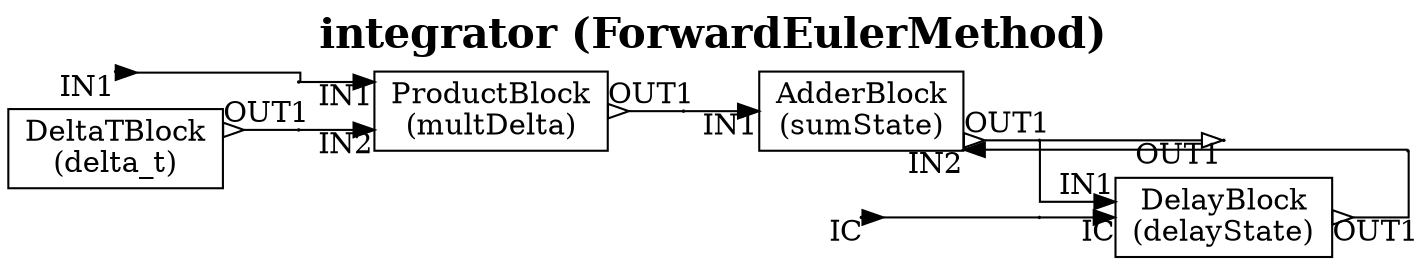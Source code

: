 // CBD model of the integrator block
// Created with CBD.converters.CBDDraw
digraph model {
 splines=ortho;
 label=<<B>integrator (ForwardEulerMethod)</B>>;
 labelloc="t";
 fontsize=20;
 rankdir="LR";
 node_5218676352_IN1 [shape=point, width=0.01, height=0.01];
 inter_5218676352_IN1 [shape=point, width=0.01, height=0.01];
 node_5218676352_IN1 -> inter_5218676352_IN1 [taillabel="IN1", arrowhead="none", arrowtail="inv", dir=both];
 node_5218676352_IC [shape=point, width=0.01, height=0.01];
 inter_5218676352_IC [shape=point, width=0.01, height=0.01];
 node_5218676352_IC -> inter_5218676352_IC [taillabel="IC", arrowhead="none", arrowtail="inv", dir=both];
 node_4955335312 [label="DeltaTBlock\n(delta_t)", shape=box];
 inter_4955335312_OUT1 [shape=point, width=0.01, height=0.01];
 node_4955335312 -> inter_4955335312_OUT1 [taillabel="OUT1", arrowtail="oinv", arrowhead="none", dir=both];
 node_11233100992 [label="ProductBlock\n(multDelta)", shape=box];
 inter_5218676352_IN1 -> node_11233100992 [headlabel="IN1", arrowhead="normal", arrowtail="none", dir=both];
 inter_4955335312_OUT1 -> node_11233100992 [headlabel="IN2", arrowhead="normal", arrowtail="none", dir=both];
 inter_11233100992_OUT1 [shape=point, width=0.01, height=0.01];
 node_11233100992 -> inter_11233100992_OUT1 [taillabel="OUT1", arrowtail="oinv", arrowhead="none", dir=both];
 node_11233100176 [label="DelayBlock\n(delayState)", shape=box];
 inter_11233101040_OUT1 -> node_11233100176 [headlabel="IN1", arrowhead="normal", arrowtail="none", dir=both];
 inter_5218676352_IC -> node_11233100176 [headlabel="IC", arrowhead="normal", arrowtail="none", dir=both];
 inter_11233100176_OUT1 [shape=point, width=0.01, height=0.01];
 node_11233100176 -> inter_11233100176_OUT1 [taillabel="OUT1", arrowtail="oinv", arrowhead="none", dir=both];
 node_11233101040 [label="AdderBlock\n(sumState)", shape=box];
 inter_11233100992_OUT1 -> node_11233101040 [headlabel="IN1", arrowhead="normal", arrowtail="none", dir=both];
 inter_11233100176_OUT1 -> node_11233101040 [headlabel="IN2", arrowhead="normal", arrowtail="none", dir=both];
 inter_11233101040_OUT1 [shape=point, width=0.01, height=0.01];
 node_11233101040 -> inter_11233101040_OUT1 [taillabel="OUT1", arrowtail="oinv", arrowhead="none", dir=both];
 node_5218676352_OUT1 [shape=point, width=0.01, height=0.01];
 inter_11233101040_OUT1 -> node_5218676352_OUT1 [headlabel="OUT1", arrowhead="onormal", arrowtail="none", dir=both];

}
